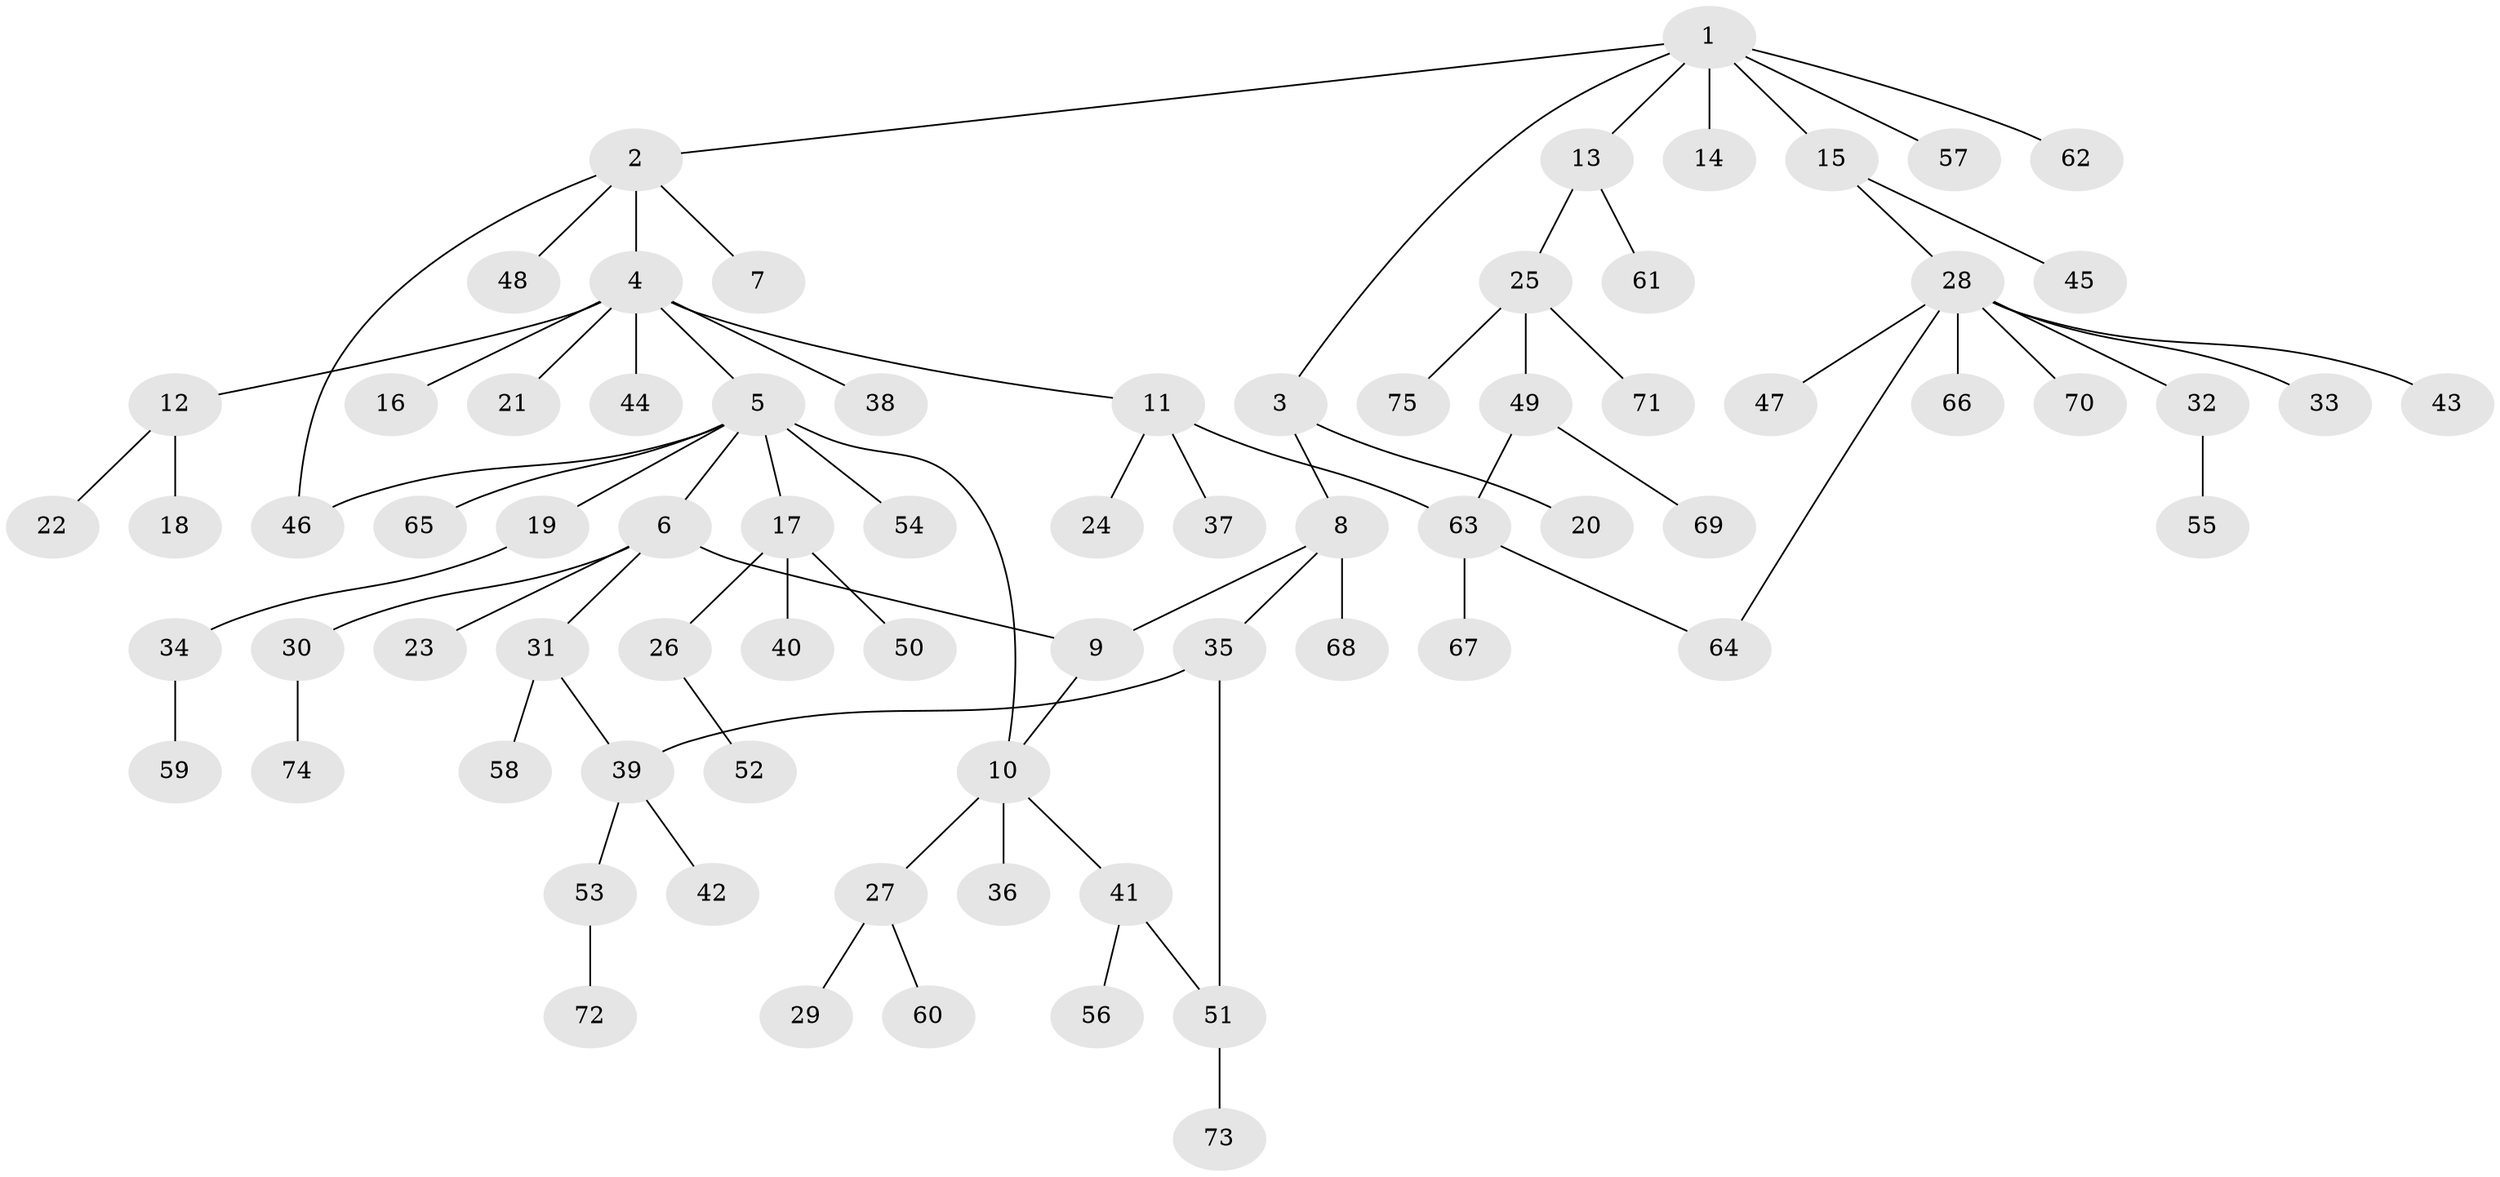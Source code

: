 // Generated by graph-tools (version 1.1) at 2025/35/03/09/25 02:35:42]
// undirected, 75 vertices, 81 edges
graph export_dot {
graph [start="1"]
  node [color=gray90,style=filled];
  1;
  2;
  3;
  4;
  5;
  6;
  7;
  8;
  9;
  10;
  11;
  12;
  13;
  14;
  15;
  16;
  17;
  18;
  19;
  20;
  21;
  22;
  23;
  24;
  25;
  26;
  27;
  28;
  29;
  30;
  31;
  32;
  33;
  34;
  35;
  36;
  37;
  38;
  39;
  40;
  41;
  42;
  43;
  44;
  45;
  46;
  47;
  48;
  49;
  50;
  51;
  52;
  53;
  54;
  55;
  56;
  57;
  58;
  59;
  60;
  61;
  62;
  63;
  64;
  65;
  66;
  67;
  68;
  69;
  70;
  71;
  72;
  73;
  74;
  75;
  1 -- 2;
  1 -- 3;
  1 -- 13;
  1 -- 14;
  1 -- 15;
  1 -- 57;
  1 -- 62;
  2 -- 4;
  2 -- 7;
  2 -- 46;
  2 -- 48;
  3 -- 8;
  3 -- 20;
  4 -- 5;
  4 -- 11;
  4 -- 12;
  4 -- 16;
  4 -- 21;
  4 -- 38;
  4 -- 44;
  5 -- 6;
  5 -- 10;
  5 -- 17;
  5 -- 19;
  5 -- 46;
  5 -- 54;
  5 -- 65;
  6 -- 9;
  6 -- 23;
  6 -- 30;
  6 -- 31;
  8 -- 9;
  8 -- 35;
  8 -- 68;
  9 -- 10;
  10 -- 27;
  10 -- 36;
  10 -- 41;
  11 -- 24;
  11 -- 37;
  11 -- 63;
  12 -- 18;
  12 -- 22;
  13 -- 25;
  13 -- 61;
  15 -- 28;
  15 -- 45;
  17 -- 26;
  17 -- 40;
  17 -- 50;
  19 -- 34;
  25 -- 49;
  25 -- 71;
  25 -- 75;
  26 -- 52;
  27 -- 29;
  27 -- 60;
  28 -- 32;
  28 -- 33;
  28 -- 43;
  28 -- 47;
  28 -- 64;
  28 -- 66;
  28 -- 70;
  30 -- 74;
  31 -- 39;
  31 -- 58;
  32 -- 55;
  34 -- 59;
  35 -- 39;
  35 -- 51;
  39 -- 42;
  39 -- 53;
  41 -- 51;
  41 -- 56;
  49 -- 63;
  49 -- 69;
  51 -- 73;
  53 -- 72;
  63 -- 64;
  63 -- 67;
}

